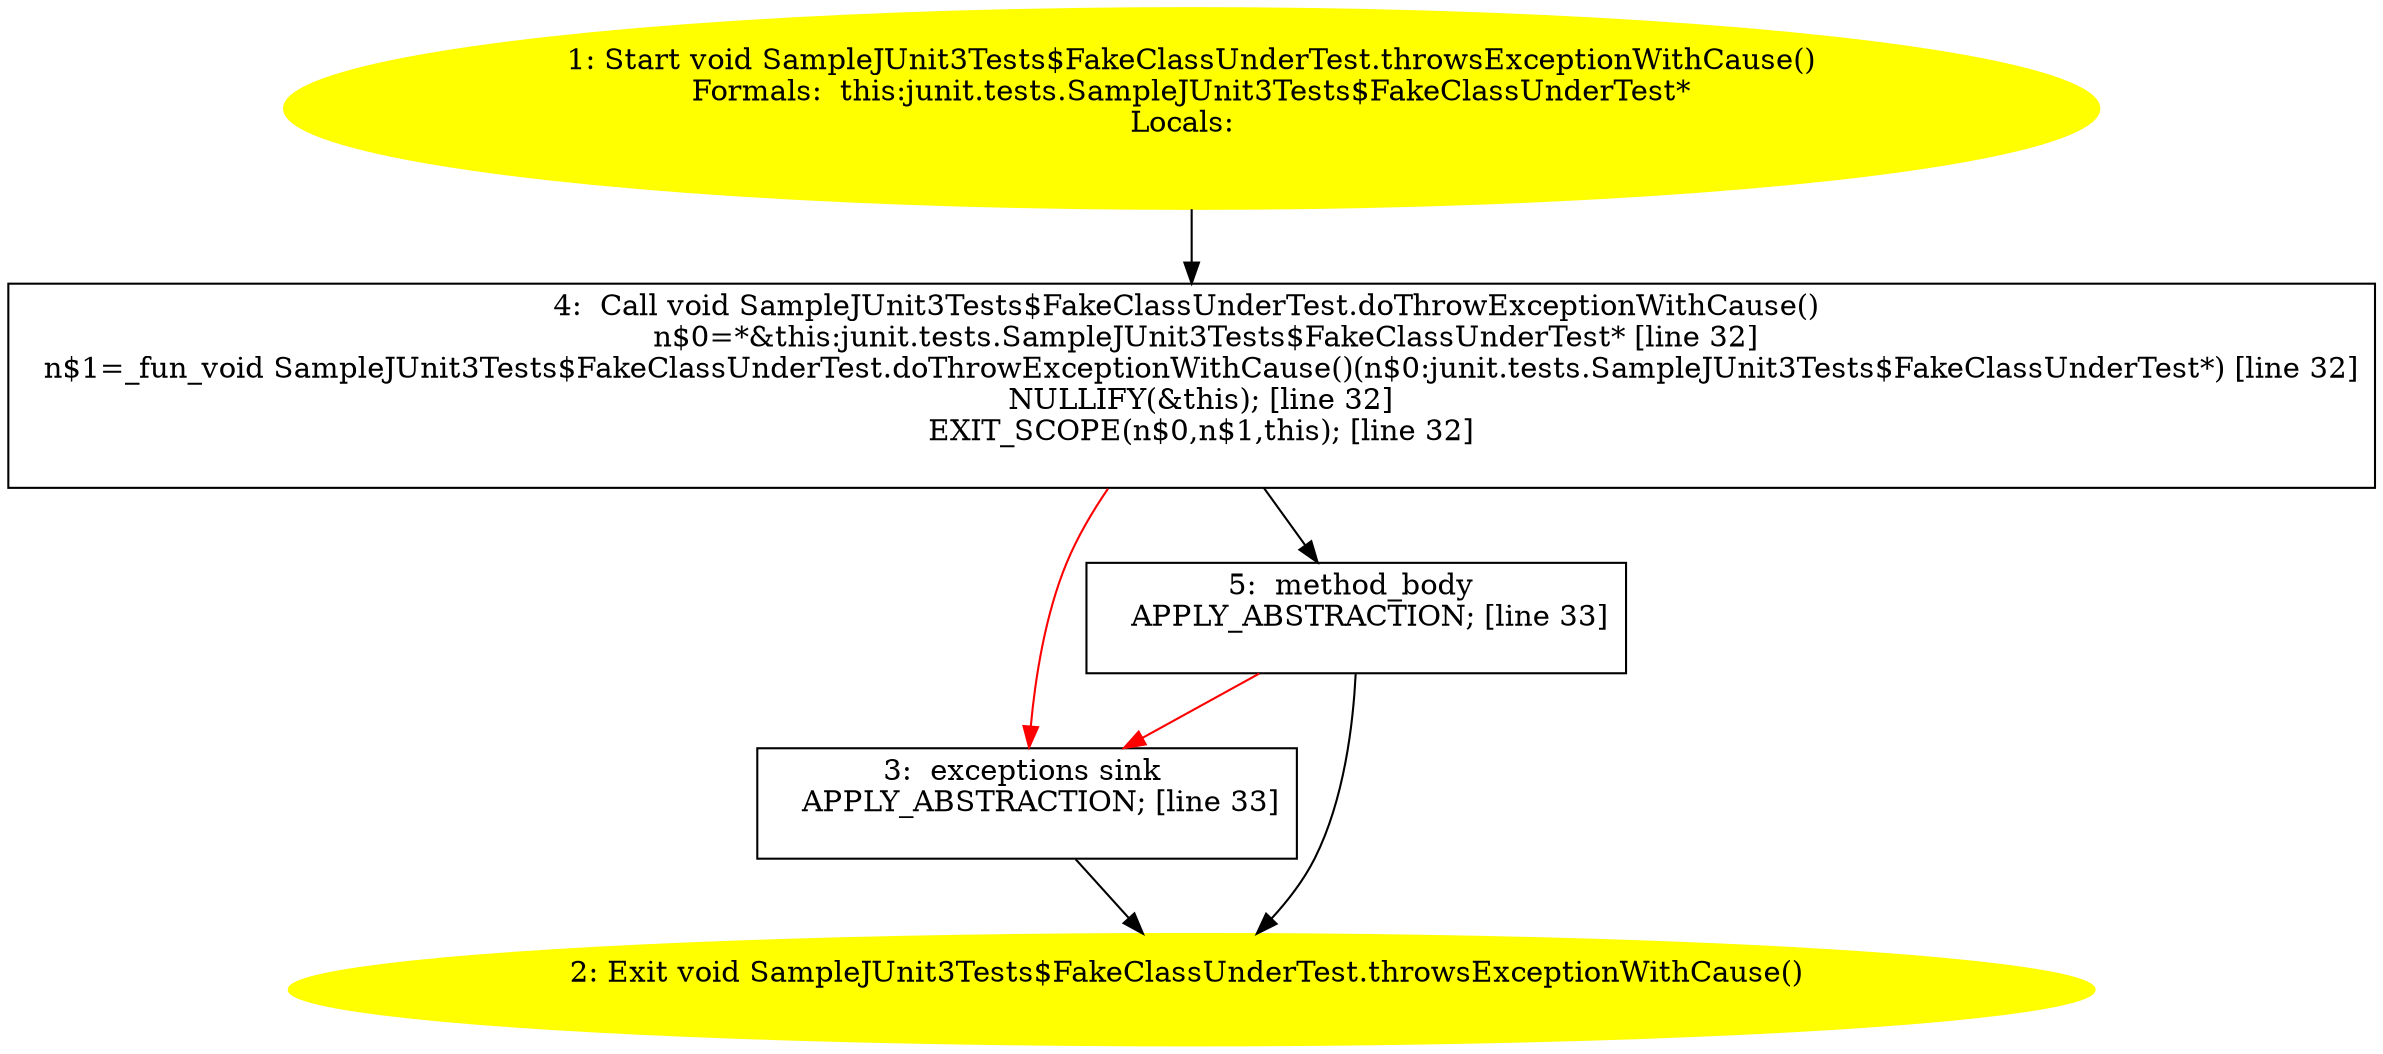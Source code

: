 /* @generated */
digraph cfg {
"junit.tests.SampleJUnit3Tests$FakeClassUnderTest.throwsExceptionWithCause():void.af9674d81deac26a7d81438571f28c99_1" [label="1: Start void SampleJUnit3Tests$FakeClassUnderTest.throwsExceptionWithCause()\nFormals:  this:junit.tests.SampleJUnit3Tests$FakeClassUnderTest*\nLocals:  \n  " color=yellow style=filled]
	

	 "junit.tests.SampleJUnit3Tests$FakeClassUnderTest.throwsExceptionWithCause():void.af9674d81deac26a7d81438571f28c99_1" -> "junit.tests.SampleJUnit3Tests$FakeClassUnderTest.throwsExceptionWithCause():void.af9674d81deac26a7d81438571f28c99_4" ;
"junit.tests.SampleJUnit3Tests$FakeClassUnderTest.throwsExceptionWithCause():void.af9674d81deac26a7d81438571f28c99_2" [label="2: Exit void SampleJUnit3Tests$FakeClassUnderTest.throwsExceptionWithCause() \n  " color=yellow style=filled]
	

"junit.tests.SampleJUnit3Tests$FakeClassUnderTest.throwsExceptionWithCause():void.af9674d81deac26a7d81438571f28c99_3" [label="3:  exceptions sink \n   APPLY_ABSTRACTION; [line 33]\n " shape="box"]
	

	 "junit.tests.SampleJUnit3Tests$FakeClassUnderTest.throwsExceptionWithCause():void.af9674d81deac26a7d81438571f28c99_3" -> "junit.tests.SampleJUnit3Tests$FakeClassUnderTest.throwsExceptionWithCause():void.af9674d81deac26a7d81438571f28c99_2" ;
"junit.tests.SampleJUnit3Tests$FakeClassUnderTest.throwsExceptionWithCause():void.af9674d81deac26a7d81438571f28c99_4" [label="4:  Call void SampleJUnit3Tests$FakeClassUnderTest.doThrowExceptionWithCause() \n   n$0=*&this:junit.tests.SampleJUnit3Tests$FakeClassUnderTest* [line 32]\n  n$1=_fun_void SampleJUnit3Tests$FakeClassUnderTest.doThrowExceptionWithCause()(n$0:junit.tests.SampleJUnit3Tests$FakeClassUnderTest*) [line 32]\n  NULLIFY(&this); [line 32]\n  EXIT_SCOPE(n$0,n$1,this); [line 32]\n " shape="box"]
	

	 "junit.tests.SampleJUnit3Tests$FakeClassUnderTest.throwsExceptionWithCause():void.af9674d81deac26a7d81438571f28c99_4" -> "junit.tests.SampleJUnit3Tests$FakeClassUnderTest.throwsExceptionWithCause():void.af9674d81deac26a7d81438571f28c99_5" ;
	 "junit.tests.SampleJUnit3Tests$FakeClassUnderTest.throwsExceptionWithCause():void.af9674d81deac26a7d81438571f28c99_4" -> "junit.tests.SampleJUnit3Tests$FakeClassUnderTest.throwsExceptionWithCause():void.af9674d81deac26a7d81438571f28c99_3" [color="red" ];
"junit.tests.SampleJUnit3Tests$FakeClassUnderTest.throwsExceptionWithCause():void.af9674d81deac26a7d81438571f28c99_5" [label="5:  method_body \n   APPLY_ABSTRACTION; [line 33]\n " shape="box"]
	

	 "junit.tests.SampleJUnit3Tests$FakeClassUnderTest.throwsExceptionWithCause():void.af9674d81deac26a7d81438571f28c99_5" -> "junit.tests.SampleJUnit3Tests$FakeClassUnderTest.throwsExceptionWithCause():void.af9674d81deac26a7d81438571f28c99_2" ;
	 "junit.tests.SampleJUnit3Tests$FakeClassUnderTest.throwsExceptionWithCause():void.af9674d81deac26a7d81438571f28c99_5" -> "junit.tests.SampleJUnit3Tests$FakeClassUnderTest.throwsExceptionWithCause():void.af9674d81deac26a7d81438571f28c99_3" [color="red" ];
}
